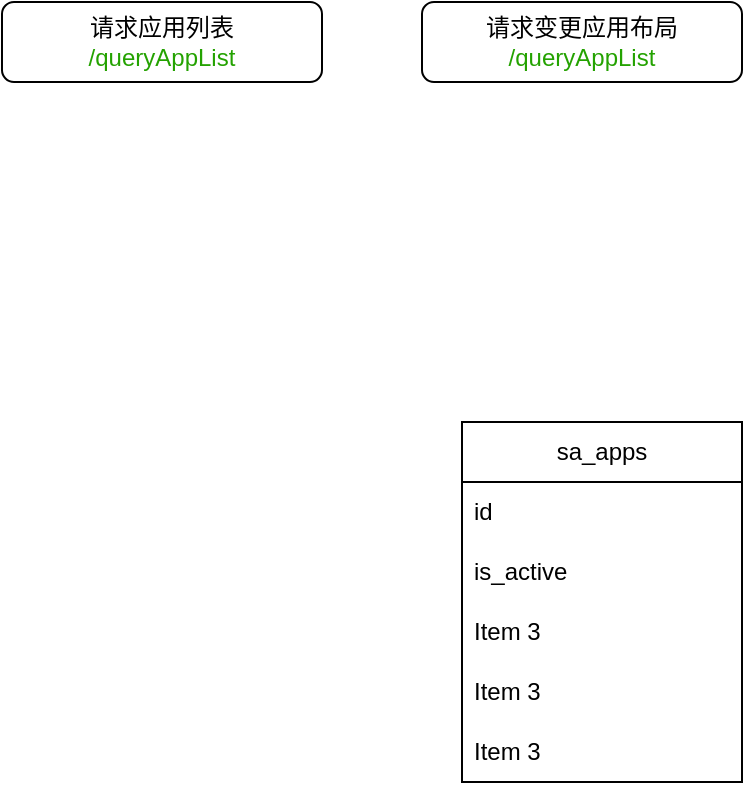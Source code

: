<mxfile version="25.0.3">
  <diagram name="第 1 页" id="VNYmwE0eXBzpgUYJNBPt">
    <mxGraphModel dx="1259" dy="749" grid="1" gridSize="10" guides="1" tooltips="1" connect="1" arrows="1" fold="1" page="1" pageScale="1" pageWidth="827" pageHeight="1169" math="0" shadow="0">
      <root>
        <mxCell id="0" />
        <mxCell id="1" parent="0" />
        <mxCell id="dO-Hujqm5VPbt1ioeclt-1" value="请求应用列表&lt;div&gt;&lt;font color=&quot;#24a201&quot;&gt;/queryAppList&lt;/font&gt;&lt;/div&gt;" style="rounded=1;whiteSpace=wrap;html=1;" vertex="1" parent="1">
          <mxGeometry x="160" y="160" width="160" height="40" as="geometry" />
        </mxCell>
        <mxCell id="dO-Hujqm5VPbt1ioeclt-2" value="请求变更应用布局&lt;div&gt;&lt;font color=&quot;#24a201&quot;&gt;/queryAppList&lt;/font&gt;&lt;/div&gt;" style="rounded=1;whiteSpace=wrap;html=1;" vertex="1" parent="1">
          <mxGeometry x="370" y="160" width="160" height="40" as="geometry" />
        </mxCell>
        <mxCell id="dO-Hujqm5VPbt1ioeclt-4" value="sa_apps" style="swimlane;fontStyle=0;childLayout=stackLayout;horizontal=1;startSize=30;horizontalStack=0;resizeParent=1;resizeParentMax=0;resizeLast=0;collapsible=1;marginBottom=0;whiteSpace=wrap;html=1;" vertex="1" parent="1">
          <mxGeometry x="390" y="370" width="140" height="180" as="geometry" />
        </mxCell>
        <mxCell id="dO-Hujqm5VPbt1ioeclt-5" value="id" style="text;strokeColor=none;fillColor=none;align=left;verticalAlign=middle;spacingLeft=4;spacingRight=4;overflow=hidden;points=[[0,0.5],[1,0.5]];portConstraint=eastwest;rotatable=0;whiteSpace=wrap;html=1;" vertex="1" parent="dO-Hujqm5VPbt1ioeclt-4">
          <mxGeometry y="30" width="140" height="30" as="geometry" />
        </mxCell>
        <mxCell id="dO-Hujqm5VPbt1ioeclt-6" value="is_active" style="text;strokeColor=none;fillColor=none;align=left;verticalAlign=middle;spacingLeft=4;spacingRight=4;overflow=hidden;points=[[0,0.5],[1,0.5]];portConstraint=eastwest;rotatable=0;whiteSpace=wrap;html=1;" vertex="1" parent="dO-Hujqm5VPbt1ioeclt-4">
          <mxGeometry y="60" width="140" height="30" as="geometry" />
        </mxCell>
        <mxCell id="dO-Hujqm5VPbt1ioeclt-7" value="Item 3" style="text;strokeColor=none;fillColor=none;align=left;verticalAlign=middle;spacingLeft=4;spacingRight=4;overflow=hidden;points=[[0,0.5],[1,0.5]];portConstraint=eastwest;rotatable=0;whiteSpace=wrap;html=1;" vertex="1" parent="dO-Hujqm5VPbt1ioeclt-4">
          <mxGeometry y="90" width="140" height="30" as="geometry" />
        </mxCell>
        <mxCell id="dO-Hujqm5VPbt1ioeclt-8" value="Item 3" style="text;strokeColor=none;fillColor=none;align=left;verticalAlign=middle;spacingLeft=4;spacingRight=4;overflow=hidden;points=[[0,0.5],[1,0.5]];portConstraint=eastwest;rotatable=0;whiteSpace=wrap;html=1;" vertex="1" parent="dO-Hujqm5VPbt1ioeclt-4">
          <mxGeometry y="120" width="140" height="30" as="geometry" />
        </mxCell>
        <mxCell id="dO-Hujqm5VPbt1ioeclt-9" value="Item 3" style="text;strokeColor=none;fillColor=none;align=left;verticalAlign=middle;spacingLeft=4;spacingRight=4;overflow=hidden;points=[[0,0.5],[1,0.5]];portConstraint=eastwest;rotatable=0;whiteSpace=wrap;html=1;" vertex="1" parent="dO-Hujqm5VPbt1ioeclt-4">
          <mxGeometry y="150" width="140" height="30" as="geometry" />
        </mxCell>
      </root>
    </mxGraphModel>
  </diagram>
</mxfile>
